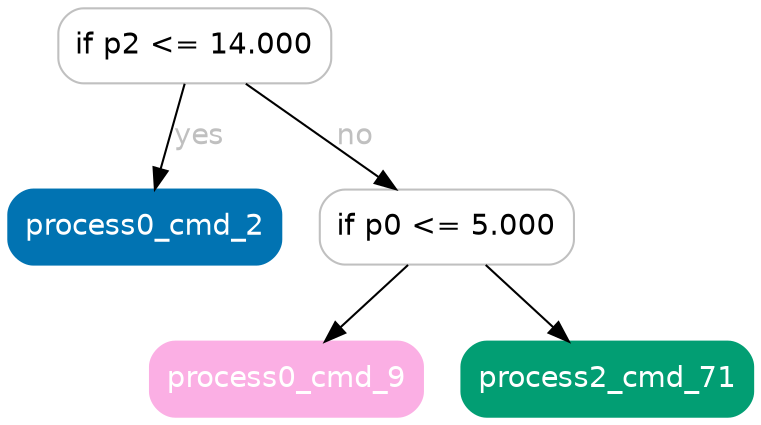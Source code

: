 digraph Tree {
	graph [bb="0,0,357.5,196"];
	node [color=gray,
		fillcolor=white,
		fontname=helvetica,
		label="\N",
		shape=box,
		style="filled, rounded"
	];
	edge [fontname=helvetica];
	0	[height=0.5,
		label="if p2 <= 14.000",
		pos="89.5,178",
		width=1.8194];
	1	[color="#0173b2",
		fillcolor="#0173b2",
		fontcolor=white,
		height=0.5,
		label=process0_cmd_2,
		pos="65.5,91",
		width=1.8194];
	0 -> 1	[fontcolor=gray,
		label=yes,
		lp="92,134.5",
		pos="e,70.35,109.18 84.643,159.8 81.325,148.05 76.861,132.24 73.079,118.84"];
	2	[height=0.5,
		label="if p0 <= 5.000",
		pos="210.5,91",
		width=1.6944];
	0 -> 2	[fontcolor=gray,
		label=no,
		lp="166.5,134.5",
		pos="e,186.05,109.18 113.99,159.8 132.35,146.9 157.69,129.1 177.79,114.98"];
	3	[color="#fbafe4",
		fillcolor="#fbafe4",
		fontcolor=white,
		height=0.5,
		label=process0_cmd_9,
		pos="133.5,18",
		width=1.8194];
	2 -> 3	[fontcolor=gray,
		pos="e,151.97,36.029 191.86,72.813 182.12,63.83 170.04,52.693 159.4,42.886"];
	4	[color="#029e73",
		fillcolor="#029e73",
		fontcolor=white,
		height=0.5,
		label=process2_cmd_71,
		pos="287.5,18",
		width=1.9444];
	2 -> 4	[fontcolor=gray,
		pos="e,269.03,36.029 229.14,72.813 238.88,63.83 250.96,52.693 261.6,42.886"];
}
